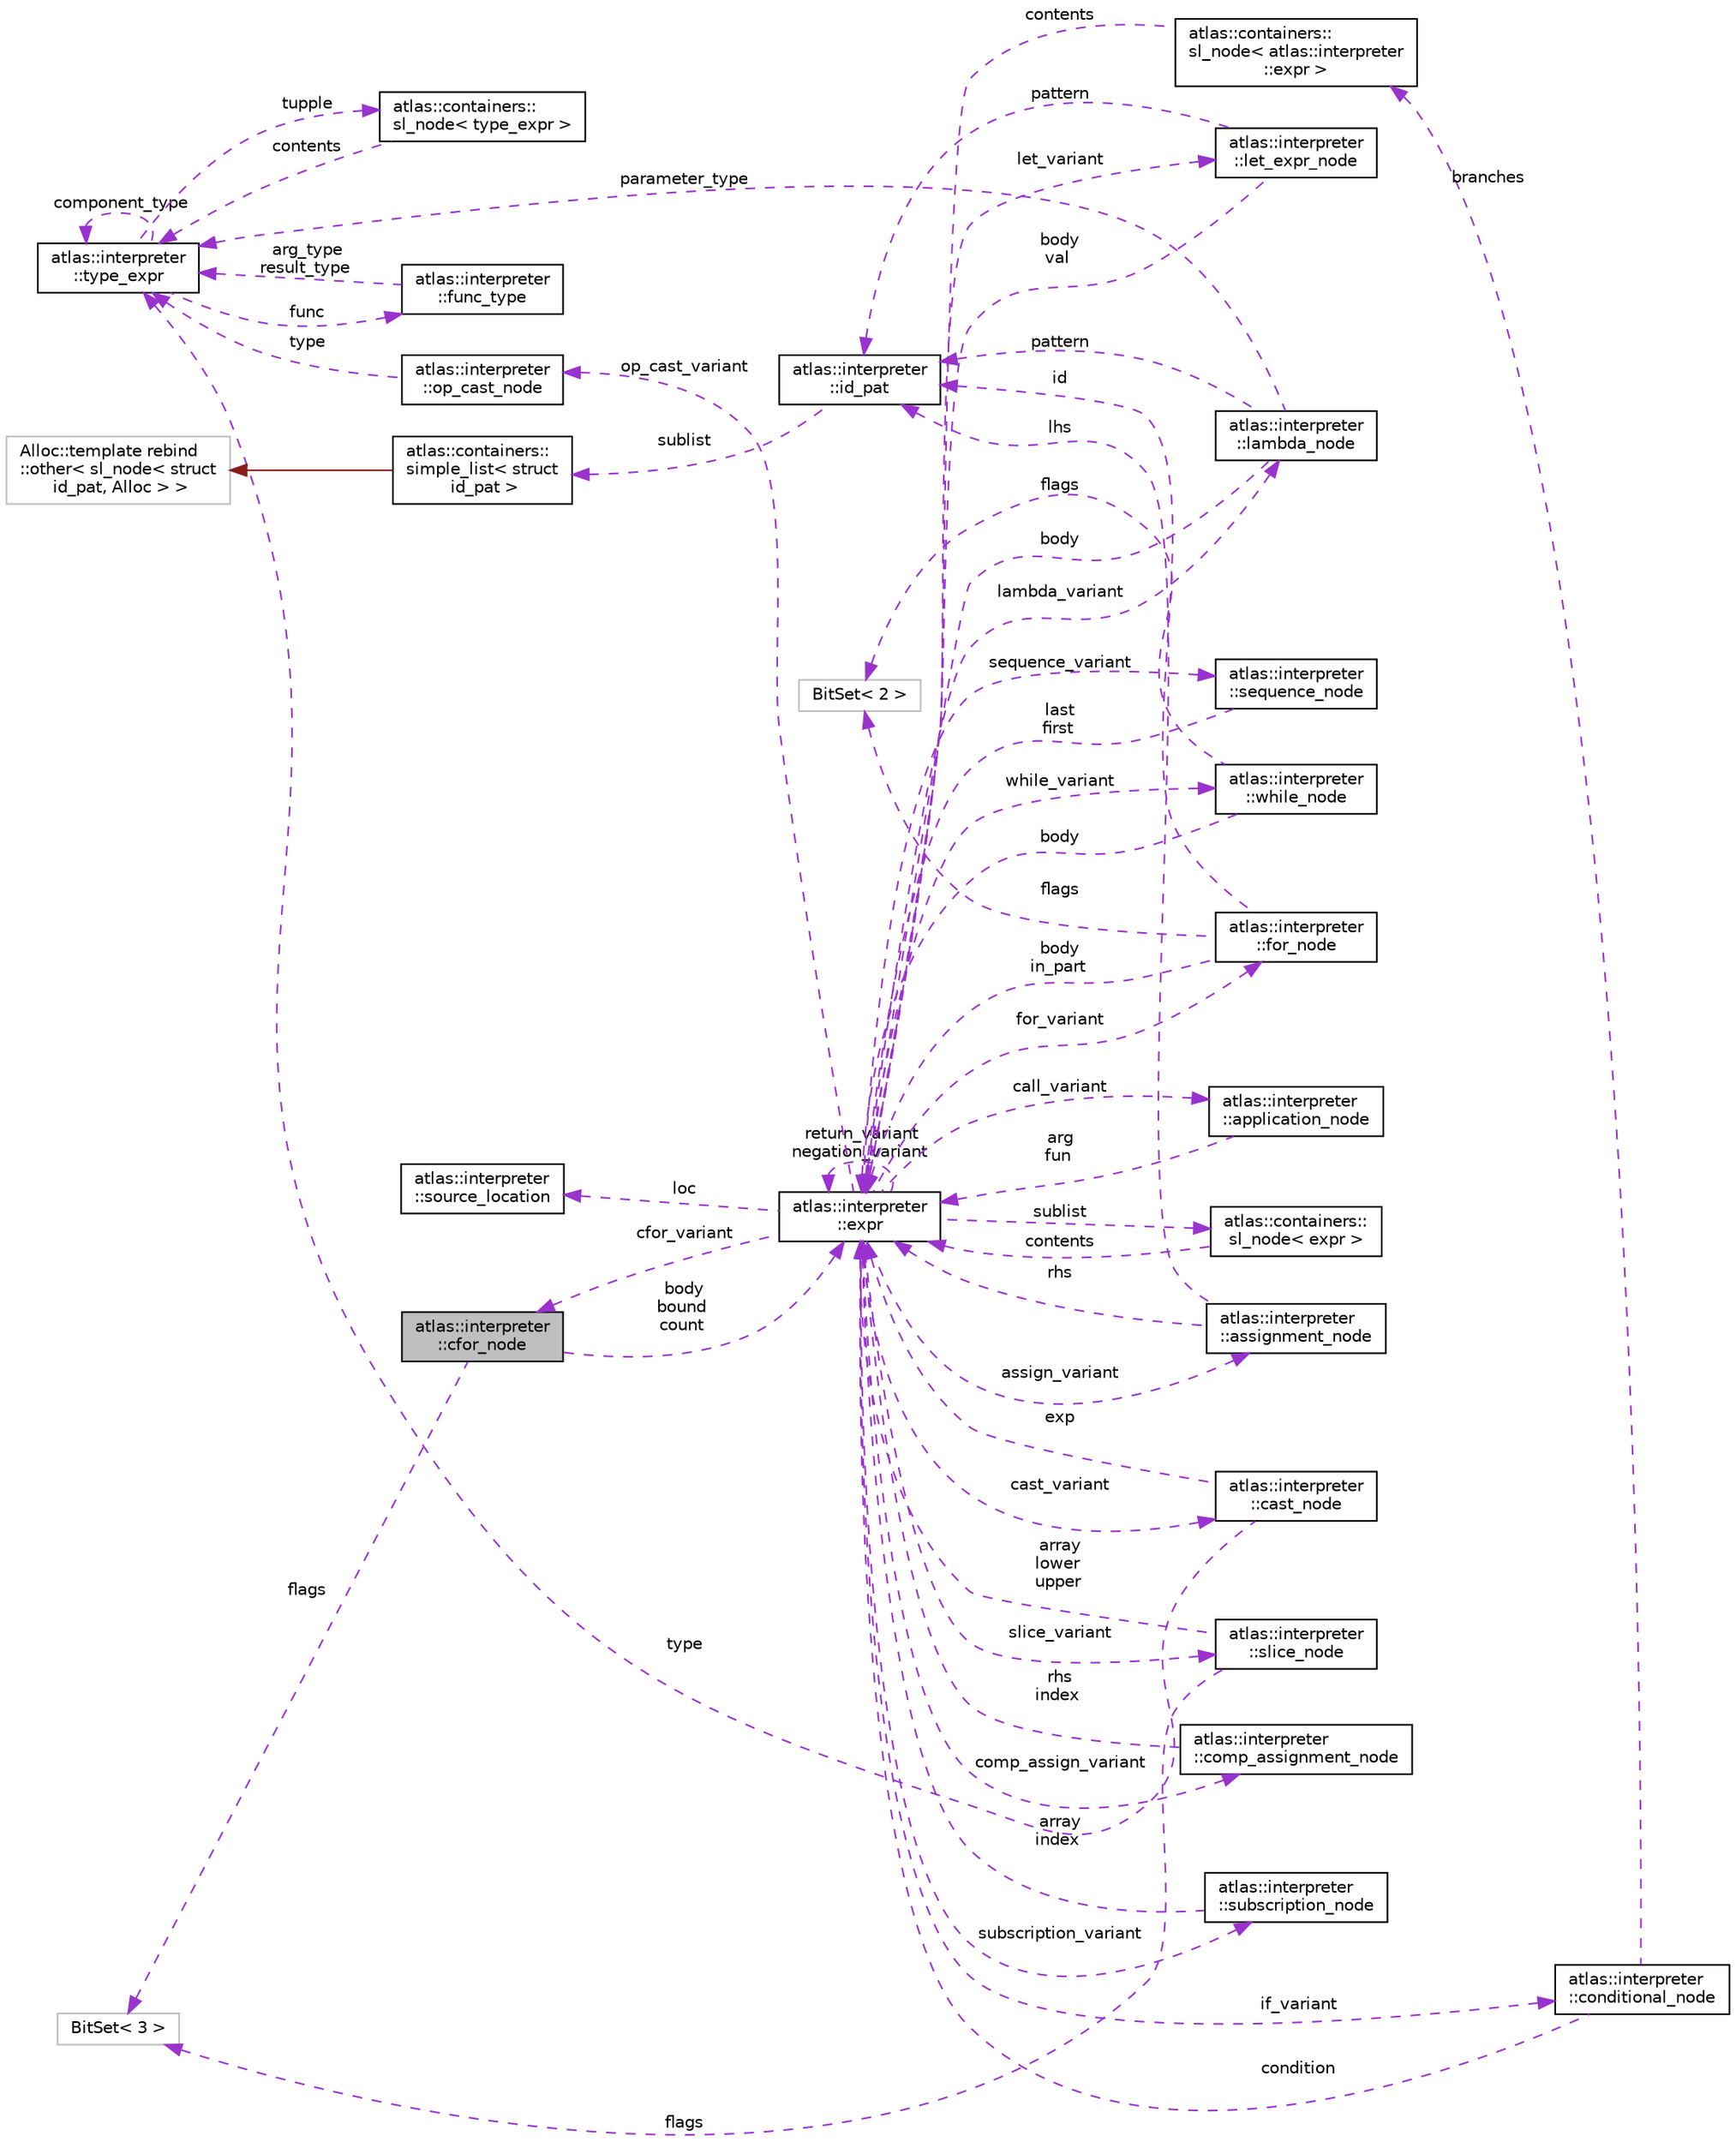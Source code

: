 digraph "atlas::interpreter::cfor_node"
{
  edge [fontname="Helvetica",fontsize="10",labelfontname="Helvetica",labelfontsize="10"];
  node [fontname="Helvetica",fontsize="10",shape=record];
  rankdir="LR";
  Node1 [label="atlas::interpreter\l::cfor_node",height=0.2,width=0.4,color="black", fillcolor="grey75", style="filled", fontcolor="black"];
  Node2 -> Node1 [dir="back",color="darkorchid3",fontsize="10",style="dashed",label=" body\nbound\ncount" ,fontname="Helvetica"];
  Node2 [label="atlas::interpreter\l::expr",height=0.2,width=0.4,color="black", fillcolor="white", style="filled",URL="$structatlas_1_1interpreter_1_1expr.html"];
  Node3 -> Node2 [dir="back",color="darkorchid3",fontsize="10",style="dashed",label=" loc" ,fontname="Helvetica"];
  Node3 [label="atlas::interpreter\l::source_location",height=0.2,width=0.4,color="black", fillcolor="white", style="filled",URL="$structatlas_1_1interpreter_1_1source__location.html"];
  Node4 -> Node2 [dir="back",color="darkorchid3",fontsize="10",style="dashed",label=" cast_variant" ,fontname="Helvetica"];
  Node4 [label="atlas::interpreter\l::cast_node",height=0.2,width=0.4,color="black", fillcolor="white", style="filled",URL="$structatlas_1_1interpreter_1_1cast__node.html"];
  Node2 -> Node4 [dir="back",color="darkorchid3",fontsize="10",style="dashed",label=" exp" ,fontname="Helvetica"];
  Node5 -> Node4 [dir="back",color="darkorchid3",fontsize="10",style="dashed",label=" type" ,fontname="Helvetica"];
  Node5 [label="atlas::interpreter\l::type_expr",height=0.2,width=0.4,color="black", fillcolor="white", style="filled",URL="$structatlas_1_1interpreter_1_1type__expr.html"];
  Node6 -> Node5 [dir="back",color="darkorchid3",fontsize="10",style="dashed",label=" func" ,fontname="Helvetica"];
  Node6 [label="atlas::interpreter\l::func_type",height=0.2,width=0.4,color="black", fillcolor="white", style="filled",URL="$structatlas_1_1interpreter_1_1func__type.html"];
  Node5 -> Node6 [dir="back",color="darkorchid3",fontsize="10",style="dashed",label=" arg_type\nresult_type" ,fontname="Helvetica"];
  Node7 -> Node5 [dir="back",color="darkorchid3",fontsize="10",style="dashed",label=" tupple" ,fontname="Helvetica"];
  Node7 [label="atlas::containers::\lsl_node\< type_expr \>",height=0.2,width=0.4,color="black", fillcolor="white", style="filled",URL="$structatlas_1_1containers_1_1sl__node.html"];
  Node5 -> Node7 [dir="back",color="darkorchid3",fontsize="10",style="dashed",label=" contents" ,fontname="Helvetica"];
  Node5 -> Node5 [dir="back",color="darkorchid3",fontsize="10",style="dashed",label=" component_type" ,fontname="Helvetica"];
  Node8 -> Node2 [dir="back",color="darkorchid3",fontsize="10",style="dashed",label=" slice_variant" ,fontname="Helvetica"];
  Node8 [label="atlas::interpreter\l::slice_node",height=0.2,width=0.4,color="black", fillcolor="white", style="filled",URL="$structatlas_1_1interpreter_1_1slice__node.html"];
  Node2 -> Node8 [dir="back",color="darkorchid3",fontsize="10",style="dashed",label=" array\nlower\nupper" ,fontname="Helvetica"];
  Node9 -> Node8 [dir="back",color="darkorchid3",fontsize="10",style="dashed",label=" flags" ,fontname="Helvetica"];
  Node9 [label="BitSet\< 3 \>",height=0.2,width=0.4,color="grey75", fillcolor="white", style="filled"];
  Node10 -> Node2 [dir="back",color="darkorchid3",fontsize="10",style="dashed",label=" op_cast_variant" ,fontname="Helvetica"];
  Node10 [label="atlas::interpreter\l::op_cast_node",height=0.2,width=0.4,color="black", fillcolor="white", style="filled",URL="$structatlas_1_1interpreter_1_1op__cast__node.html"];
  Node5 -> Node10 [dir="back",color="darkorchid3",fontsize="10",style="dashed",label=" type" ,fontname="Helvetica"];
  Node11 -> Node2 [dir="back",color="darkorchid3",fontsize="10",style="dashed",label=" subscription_variant" ,fontname="Helvetica"];
  Node11 [label="atlas::interpreter\l::subscription_node",height=0.2,width=0.4,color="black", fillcolor="white", style="filled",URL="$structatlas_1_1interpreter_1_1subscription__node.html"];
  Node2 -> Node11 [dir="back",color="darkorchid3",fontsize="10",style="dashed",label=" array\nindex" ,fontname="Helvetica"];
  Node12 -> Node2 [dir="back",color="darkorchid3",fontsize="10",style="dashed",label=" let_variant" ,fontname="Helvetica"];
  Node12 [label="atlas::interpreter\l::let_expr_node",height=0.2,width=0.4,color="black", fillcolor="white", style="filled",URL="$structatlas_1_1interpreter_1_1let__expr__node.html"];
  Node13 -> Node12 [dir="back",color="darkorchid3",fontsize="10",style="dashed",label=" pattern" ,fontname="Helvetica"];
  Node13 [label="atlas::interpreter\l::id_pat",height=0.2,width=0.4,color="black", fillcolor="white", style="filled",URL="$structatlas_1_1interpreter_1_1id__pat.html"];
  Node14 -> Node13 [dir="back",color="darkorchid3",fontsize="10",style="dashed",label=" sublist" ,fontname="Helvetica"];
  Node14 [label="atlas::containers::\lsimple_list\< struct\l id_pat \>",height=0.2,width=0.4,color="black", fillcolor="white", style="filled",URL="$classatlas_1_1containers_1_1simple__list.html"];
  Node15 -> Node14 [dir="back",color="firebrick4",fontsize="10",style="solid",fontname="Helvetica"];
  Node15 [label="Alloc::template rebind\l::other\< sl_node\< struct\l id_pat, Alloc \> \>",height=0.2,width=0.4,color="grey75", fillcolor="white", style="filled"];
  Node2 -> Node12 [dir="back",color="darkorchid3",fontsize="10",style="dashed",label=" body\nval" ,fontname="Helvetica"];
  Node1 -> Node2 [dir="back",color="darkorchid3",fontsize="10",style="dashed",label=" cfor_variant" ,fontname="Helvetica"];
  Node16 -> Node2 [dir="back",color="darkorchid3",fontsize="10",style="dashed",label=" for_variant" ,fontname="Helvetica"];
  Node16 [label="atlas::interpreter\l::for_node",height=0.2,width=0.4,color="black", fillcolor="white", style="filled",URL="$structatlas_1_1interpreter_1_1for__node.html"];
  Node13 -> Node16 [dir="back",color="darkorchid3",fontsize="10",style="dashed",label=" id" ,fontname="Helvetica"];
  Node2 -> Node16 [dir="back",color="darkorchid3",fontsize="10",style="dashed",label=" body\nin_part" ,fontname="Helvetica"];
  Node17 -> Node16 [dir="back",color="darkorchid3",fontsize="10",style="dashed",label=" flags" ,fontname="Helvetica"];
  Node17 [label="BitSet\< 2 \>",height=0.2,width=0.4,color="grey75", fillcolor="white", style="filled"];
  Node18 -> Node2 [dir="back",color="darkorchid3",fontsize="10",style="dashed",label=" if_variant" ,fontname="Helvetica"];
  Node18 [label="atlas::interpreter\l::conditional_node",height=0.2,width=0.4,color="black", fillcolor="white", style="filled",URL="$structatlas_1_1interpreter_1_1conditional__node.html"];
  Node19 -> Node18 [dir="back",color="darkorchid3",fontsize="10",style="dashed",label=" branches" ,fontname="Helvetica"];
  Node19 [label="atlas::containers::\lsl_node\< atlas::interpreter\l::expr \>",height=0.2,width=0.4,color="black", fillcolor="white", style="filled",URL="$structatlas_1_1containers_1_1sl__node.html"];
  Node2 -> Node19 [dir="back",color="darkorchid3",fontsize="10",style="dashed",label=" contents" ,fontname="Helvetica"];
  Node2 -> Node18 [dir="back",color="darkorchid3",fontsize="10",style="dashed",label=" condition" ,fontname="Helvetica"];
  Node20 -> Node2 [dir="back",color="darkorchid3",fontsize="10",style="dashed",label=" sequence_variant" ,fontname="Helvetica"];
  Node20 [label="atlas::interpreter\l::sequence_node",height=0.2,width=0.4,color="black", fillcolor="white", style="filled",URL="$structatlas_1_1interpreter_1_1sequence__node.html"];
  Node2 -> Node20 [dir="back",color="darkorchid3",fontsize="10",style="dashed",label=" last\nfirst" ,fontname="Helvetica"];
  Node21 -> Node2 [dir="back",color="darkorchid3",fontsize="10",style="dashed",label=" while_variant" ,fontname="Helvetica"];
  Node21 [label="atlas::interpreter\l::while_node",height=0.2,width=0.4,color="black", fillcolor="white", style="filled",URL="$structatlas_1_1interpreter_1_1while__node.html"];
  Node2 -> Node21 [dir="back",color="darkorchid3",fontsize="10",style="dashed",label=" body" ,fontname="Helvetica"];
  Node17 -> Node21 [dir="back",color="darkorchid3",fontsize="10",style="dashed",label=" flags" ,fontname="Helvetica"];
  Node22 -> Node2 [dir="back",color="darkorchid3",fontsize="10",style="dashed",label=" assign_variant" ,fontname="Helvetica"];
  Node22 [label="atlas::interpreter\l::assignment_node",height=0.2,width=0.4,color="black", fillcolor="white", style="filled",URL="$structatlas_1_1interpreter_1_1assignment__node.html"];
  Node13 -> Node22 [dir="back",color="darkorchid3",fontsize="10",style="dashed",label=" lhs" ,fontname="Helvetica"];
  Node2 -> Node22 [dir="back",color="darkorchid3",fontsize="10",style="dashed",label=" rhs" ,fontname="Helvetica"];
  Node2 -> Node2 [dir="back",color="darkorchid3",fontsize="10",style="dashed",label=" return_variant\nnegation_variant" ,fontname="Helvetica"];
  Node23 -> Node2 [dir="back",color="darkorchid3",fontsize="10",style="dashed",label=" call_variant" ,fontname="Helvetica"];
  Node23 [label="atlas::interpreter\l::application_node",height=0.2,width=0.4,color="black", fillcolor="white", style="filled",URL="$structatlas_1_1interpreter_1_1application__node.html"];
  Node2 -> Node23 [dir="back",color="darkorchid3",fontsize="10",style="dashed",label=" arg\nfun" ,fontname="Helvetica"];
  Node24 -> Node2 [dir="back",color="darkorchid3",fontsize="10",style="dashed",label=" sublist" ,fontname="Helvetica"];
  Node24 [label="atlas::containers::\lsl_node\< expr \>",height=0.2,width=0.4,color="black", fillcolor="white", style="filled",URL="$structatlas_1_1containers_1_1sl__node.html"];
  Node2 -> Node24 [dir="back",color="darkorchid3",fontsize="10",style="dashed",label=" contents" ,fontname="Helvetica"];
  Node25 -> Node2 [dir="back",color="darkorchid3",fontsize="10",style="dashed",label=" lambda_variant" ,fontname="Helvetica"];
  Node25 [label="atlas::interpreter\l::lambda_node",height=0.2,width=0.4,color="black", fillcolor="white", style="filled",URL="$structatlas_1_1interpreter_1_1lambda__node.html"];
  Node13 -> Node25 [dir="back",color="darkorchid3",fontsize="10",style="dashed",label=" pattern" ,fontname="Helvetica"];
  Node2 -> Node25 [dir="back",color="darkorchid3",fontsize="10",style="dashed",label=" body" ,fontname="Helvetica"];
  Node5 -> Node25 [dir="back",color="darkorchid3",fontsize="10",style="dashed",label=" parameter_type" ,fontname="Helvetica"];
  Node26 -> Node2 [dir="back",color="darkorchid3",fontsize="10",style="dashed",label=" comp_assign_variant" ,fontname="Helvetica"];
  Node26 [label="atlas::interpreter\l::comp_assignment_node",height=0.2,width=0.4,color="black", fillcolor="white", style="filled",URL="$structatlas_1_1interpreter_1_1comp__assignment__node.html"];
  Node2 -> Node26 [dir="back",color="darkorchid3",fontsize="10",style="dashed",label=" rhs\nindex" ,fontname="Helvetica"];
  Node9 -> Node1 [dir="back",color="darkorchid3",fontsize="10",style="dashed",label=" flags" ,fontname="Helvetica"];
}
